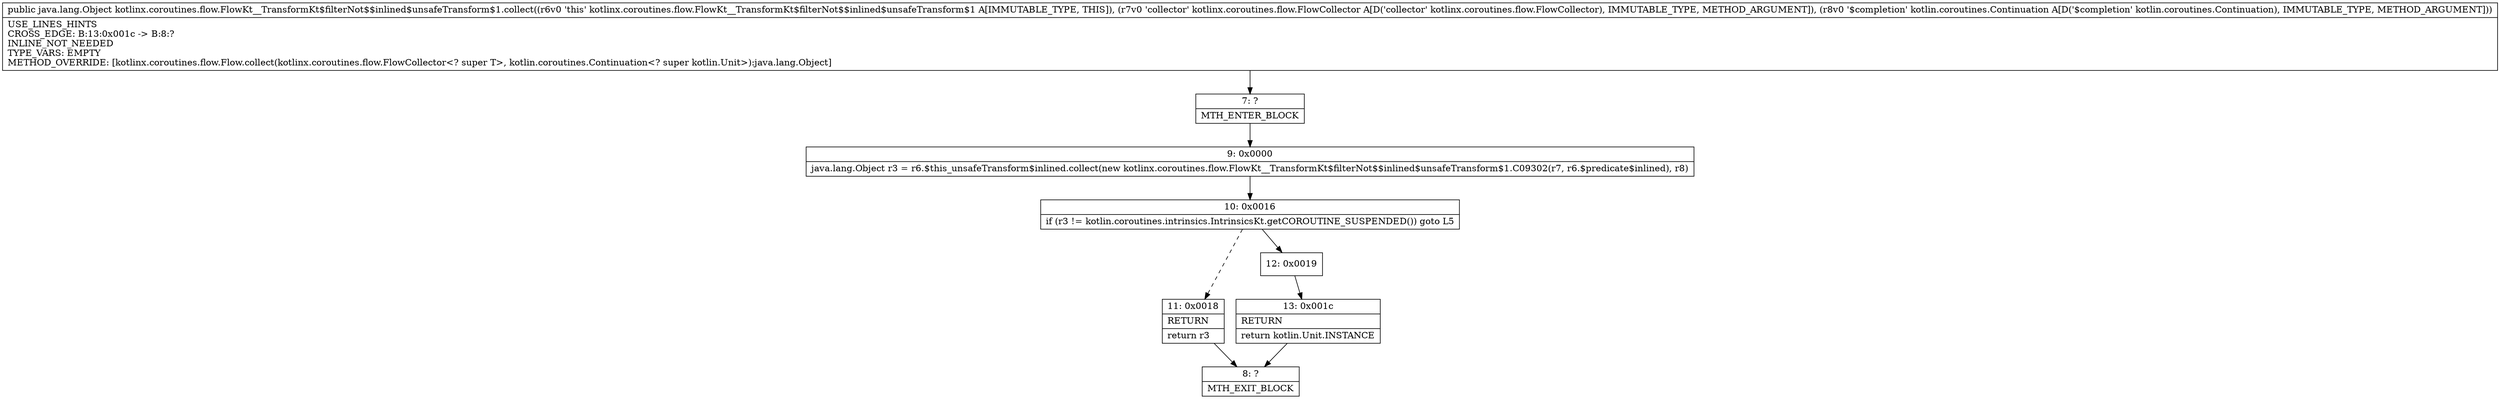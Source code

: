 digraph "CFG forkotlinx.coroutines.flow.FlowKt__TransformKt$filterNot$$inlined$unsafeTransform$1.collect(Lkotlinx\/coroutines\/flow\/FlowCollector;Lkotlin\/coroutines\/Continuation;)Ljava\/lang\/Object;" {
Node_7 [shape=record,label="{7\:\ ?|MTH_ENTER_BLOCK\l}"];
Node_9 [shape=record,label="{9\:\ 0x0000|java.lang.Object r3 = r6.$this_unsafeTransform$inlined.collect(new kotlinx.coroutines.flow.FlowKt__TransformKt$filterNot$$inlined$unsafeTransform$1.C09302(r7, r6.$predicate$inlined), r8)\l}"];
Node_10 [shape=record,label="{10\:\ 0x0016|if (r3 != kotlin.coroutines.intrinsics.IntrinsicsKt.getCOROUTINE_SUSPENDED()) goto L5\l}"];
Node_11 [shape=record,label="{11\:\ 0x0018|RETURN\l|return r3\l}"];
Node_8 [shape=record,label="{8\:\ ?|MTH_EXIT_BLOCK\l}"];
Node_12 [shape=record,label="{12\:\ 0x0019}"];
Node_13 [shape=record,label="{13\:\ 0x001c|RETURN\l|return kotlin.Unit.INSTANCE\l}"];
MethodNode[shape=record,label="{public java.lang.Object kotlinx.coroutines.flow.FlowKt__TransformKt$filterNot$$inlined$unsafeTransform$1.collect((r6v0 'this' kotlinx.coroutines.flow.FlowKt__TransformKt$filterNot$$inlined$unsafeTransform$1 A[IMMUTABLE_TYPE, THIS]), (r7v0 'collector' kotlinx.coroutines.flow.FlowCollector A[D('collector' kotlinx.coroutines.flow.FlowCollector), IMMUTABLE_TYPE, METHOD_ARGUMENT]), (r8v0 '$completion' kotlin.coroutines.Continuation A[D('$completion' kotlin.coroutines.Continuation), IMMUTABLE_TYPE, METHOD_ARGUMENT]))  | USE_LINES_HINTS\lCROSS_EDGE: B:13:0x001c \-\> B:8:?\lINLINE_NOT_NEEDED\lTYPE_VARS: EMPTY\lMETHOD_OVERRIDE: [kotlinx.coroutines.flow.Flow.collect(kotlinx.coroutines.flow.FlowCollector\<? super T\>, kotlin.coroutines.Continuation\<? super kotlin.Unit\>):java.lang.Object]\l}"];
MethodNode -> Node_7;Node_7 -> Node_9;
Node_9 -> Node_10;
Node_10 -> Node_11[style=dashed];
Node_10 -> Node_12;
Node_11 -> Node_8;
Node_12 -> Node_13;
Node_13 -> Node_8;
}

